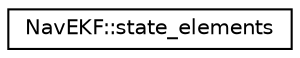 digraph "Graphical Class Hierarchy"
{
 // INTERACTIVE_SVG=YES
  edge [fontname="Helvetica",fontsize="10",labelfontname="Helvetica",labelfontsize="10"];
  node [fontname="Helvetica",fontsize="10",shape=record];
  rankdir="LR";
  Node1 [label="NavEKF::state_elements",height=0.2,width=0.4,color="black", fillcolor="white", style="filled",URL="$structNavEKF_1_1state__elements.html"];
}
